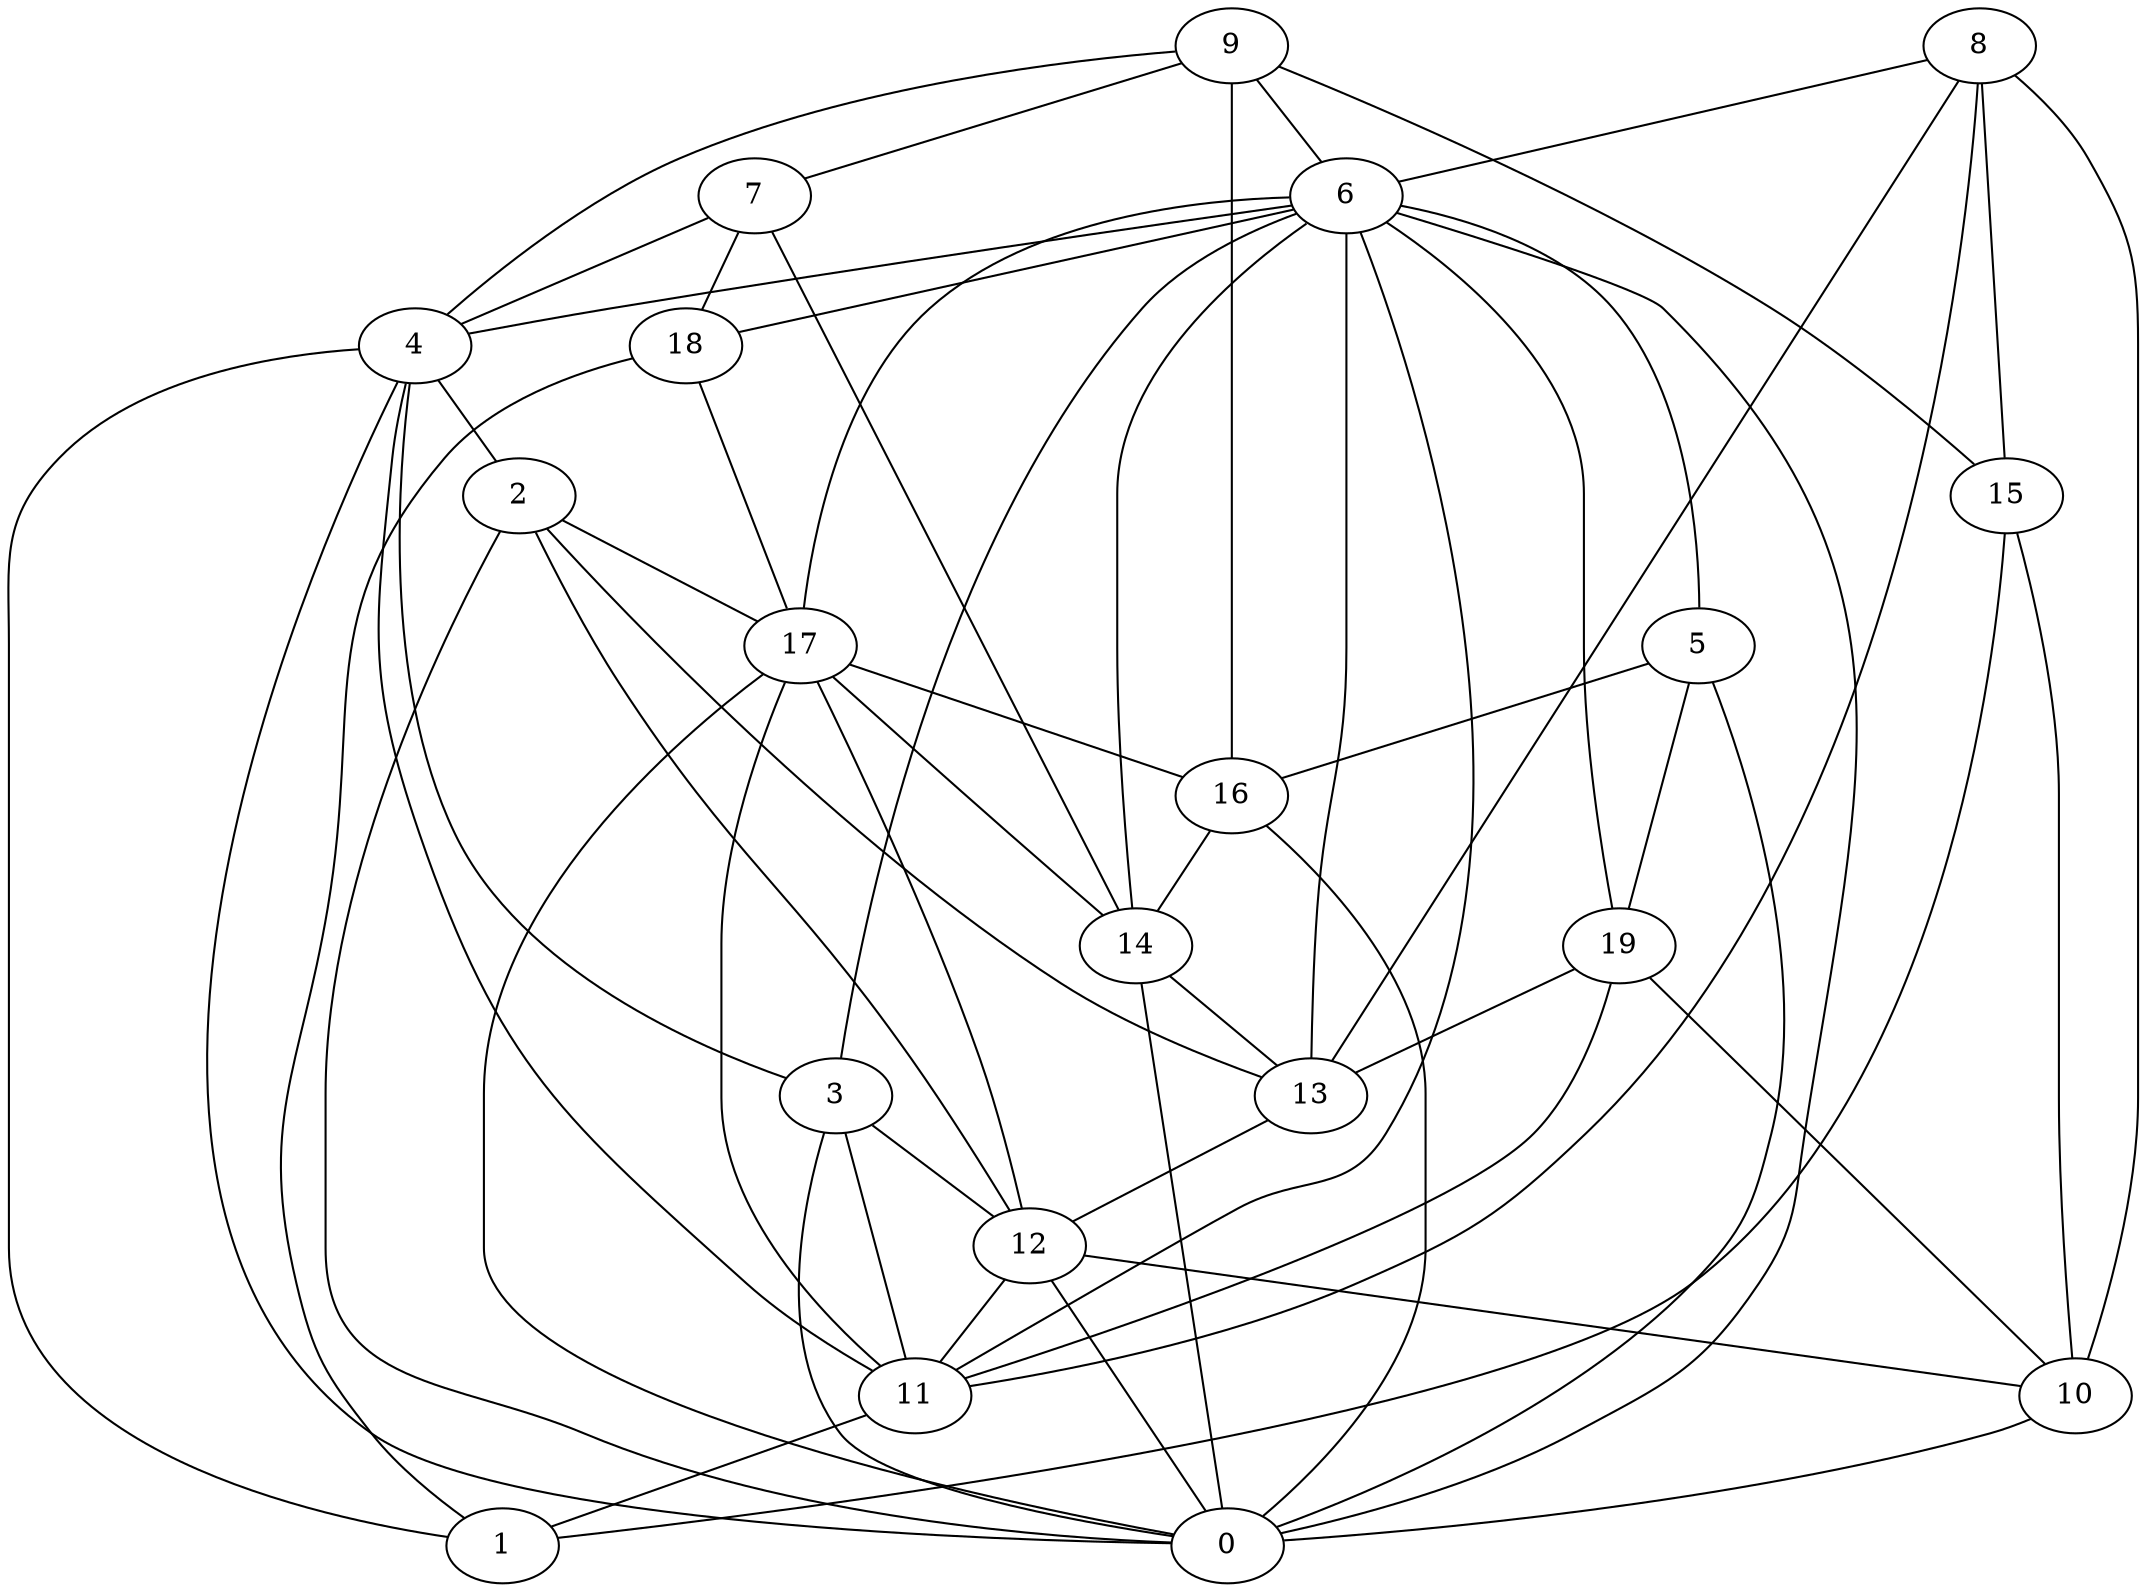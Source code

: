 digraph GG_graph {

subgraph G_graph {
edge [color = black]
"2" -> "12" [dir = none]
"2" -> "0" [dir = none]
"2" -> "13" [dir = none]
"14" -> "13" [dir = none]
"14" -> "0" [dir = none]
"12" -> "10" [dir = none]
"12" -> "0" [dir = none]
"12" -> "11" [dir = none]
"5" -> "0" [dir = none]
"5" -> "16" [dir = none]
"3" -> "11" [dir = none]
"3" -> "0" [dir = none]
"16" -> "0" [dir = none]
"16" -> "14" [dir = none]
"8" -> "13" [dir = none]
"8" -> "10" [dir = none]
"8" -> "15" [dir = none]
"8" -> "11" [dir = none]
"8" -> "6" [dir = none]
"10" -> "0" [dir = none]
"15" -> "10" [dir = none]
"15" -> "1" [dir = none]
"13" -> "12" [dir = none]
"4" -> "0" [dir = none]
"4" -> "2" [dir = none]
"4" -> "11" [dir = none]
"4" -> "1" [dir = none]
"4" -> "3" [dir = none]
"7" -> "4" [dir = none]
"7" -> "18" [dir = none]
"7" -> "14" [dir = none]
"17" -> "0" [dir = none]
"17" -> "12" [dir = none]
"17" -> "14" [dir = none]
"17" -> "16" [dir = none]
"17" -> "11" [dir = none]
"9" -> "15" [dir = none]
"9" -> "6" [dir = none]
"9" -> "7" [dir = none]
"9" -> "4" [dir = none]
"9" -> "16" [dir = none]
"6" -> "14" [dir = none]
"6" -> "19" [dir = none]
"6" -> "0" [dir = none]
"6" -> "11" [dir = none]
"6" -> "17" [dir = none]
"6" -> "3" [dir = none]
"6" -> "5" [dir = none]
"6" -> "18" [dir = none]
"6" -> "4" [dir = none]
"6" -> "13" [dir = none]
"19" -> "11" [dir = none]
"19" -> "13" [dir = none]
"19" -> "10" [dir = none]
"18" -> "17" [dir = none]
"18" -> "1" [dir = none]
"11" -> "1" [dir = none]
"5" -> "19" [dir = none]
"2" -> "17" [dir = none]
"3" -> "12" [dir = none]
}

}
